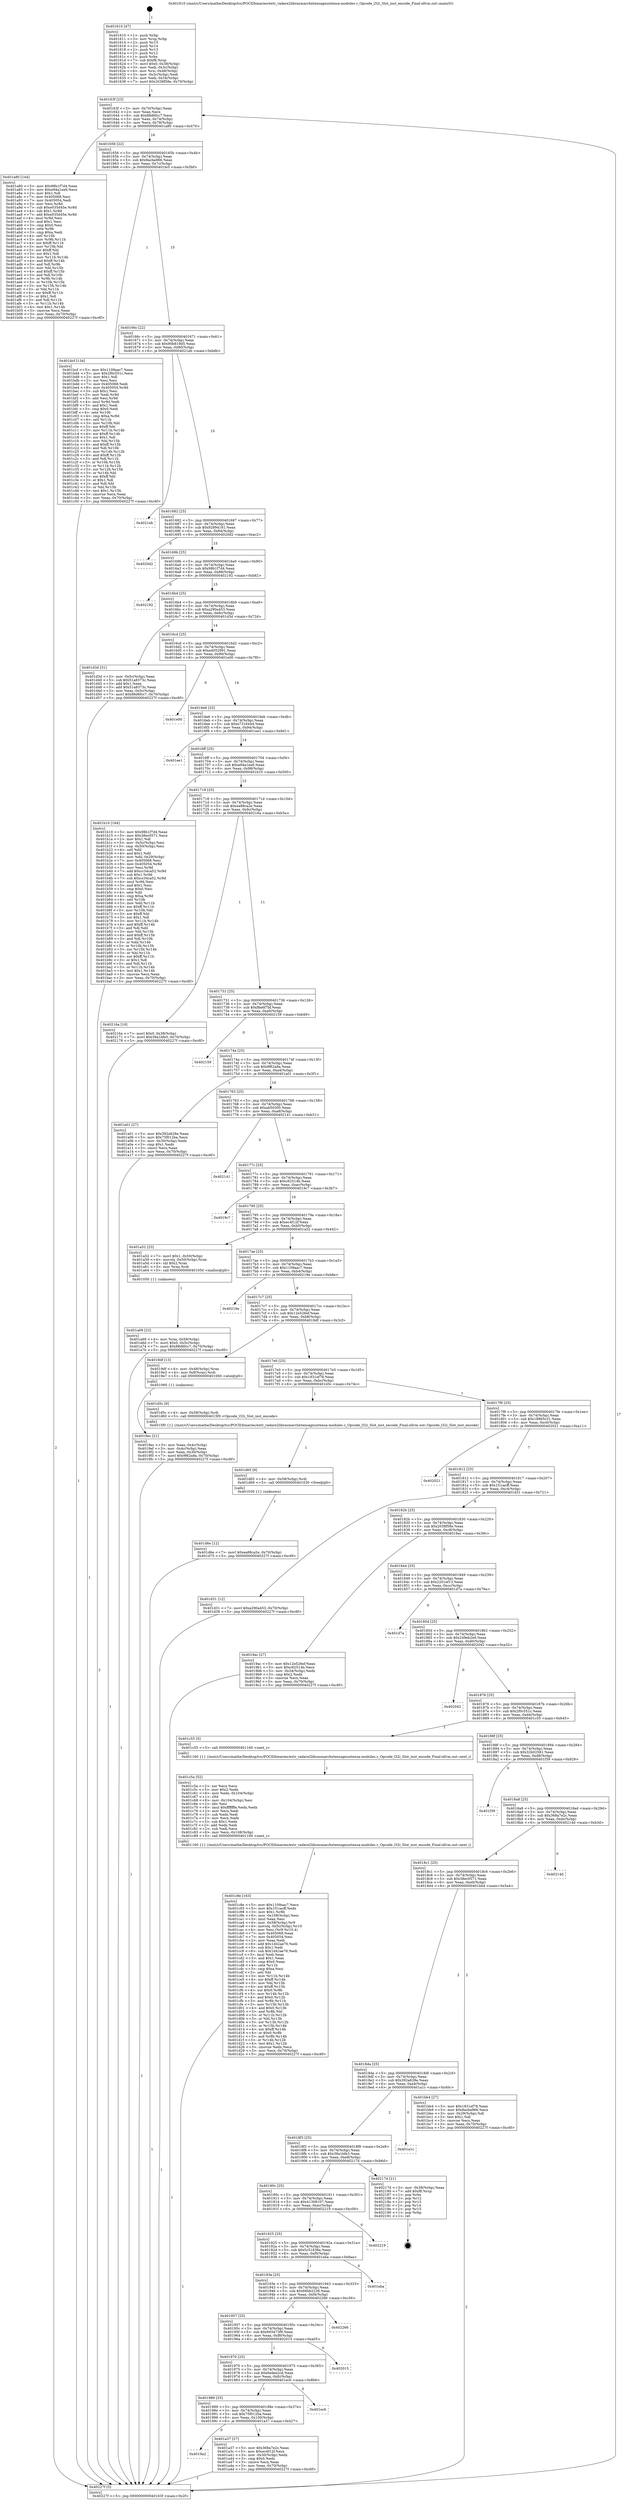 digraph "0x401610" {
  label = "0x401610 (/mnt/c/Users/mathe/Desktop/tcc/POCII/binaries/extr_radare2librasmarchxtensagnuxtensa-modules.c_Opcode_l32i_Slot_inst_encode_Final-ollvm.out::main(0))"
  labelloc = "t"
  node[shape=record]

  Entry [label="",width=0.3,height=0.3,shape=circle,fillcolor=black,style=filled]
  "0x40163f" [label="{
     0x40163f [23]\l
     | [instrs]\l
     &nbsp;&nbsp;0x40163f \<+3\>: mov -0x70(%rbp),%eax\l
     &nbsp;&nbsp;0x401642 \<+2\>: mov %eax,%ecx\l
     &nbsp;&nbsp;0x401644 \<+6\>: sub $0x88d6fcc7,%ecx\l
     &nbsp;&nbsp;0x40164a \<+3\>: mov %eax,-0x74(%rbp)\l
     &nbsp;&nbsp;0x40164d \<+3\>: mov %ecx,-0x78(%rbp)\l
     &nbsp;&nbsp;0x401650 \<+6\>: je 0000000000401a80 \<main+0x470\>\l
  }"]
  "0x401a80" [label="{
     0x401a80 [144]\l
     | [instrs]\l
     &nbsp;&nbsp;0x401a80 \<+5\>: mov $0x98b1f7d4,%eax\l
     &nbsp;&nbsp;0x401a85 \<+5\>: mov $0xe94a1ea9,%ecx\l
     &nbsp;&nbsp;0x401a8a \<+2\>: mov $0x1,%dl\l
     &nbsp;&nbsp;0x401a8c \<+7\>: mov 0x405068,%esi\l
     &nbsp;&nbsp;0x401a93 \<+7\>: mov 0x405054,%edi\l
     &nbsp;&nbsp;0x401a9a \<+3\>: mov %esi,%r8d\l
     &nbsp;&nbsp;0x401a9d \<+7\>: sub $0xe035d45e,%r8d\l
     &nbsp;&nbsp;0x401aa4 \<+4\>: sub $0x1,%r8d\l
     &nbsp;&nbsp;0x401aa8 \<+7\>: add $0xe035d45e,%r8d\l
     &nbsp;&nbsp;0x401aaf \<+4\>: imul %r8d,%esi\l
     &nbsp;&nbsp;0x401ab3 \<+3\>: and $0x1,%esi\l
     &nbsp;&nbsp;0x401ab6 \<+3\>: cmp $0x0,%esi\l
     &nbsp;&nbsp;0x401ab9 \<+4\>: sete %r9b\l
     &nbsp;&nbsp;0x401abd \<+3\>: cmp $0xa,%edi\l
     &nbsp;&nbsp;0x401ac0 \<+4\>: setl %r10b\l
     &nbsp;&nbsp;0x401ac4 \<+3\>: mov %r9b,%r11b\l
     &nbsp;&nbsp;0x401ac7 \<+4\>: xor $0xff,%r11b\l
     &nbsp;&nbsp;0x401acb \<+3\>: mov %r10b,%bl\l
     &nbsp;&nbsp;0x401ace \<+3\>: xor $0xff,%bl\l
     &nbsp;&nbsp;0x401ad1 \<+3\>: xor $0x1,%dl\l
     &nbsp;&nbsp;0x401ad4 \<+3\>: mov %r11b,%r14b\l
     &nbsp;&nbsp;0x401ad7 \<+4\>: and $0xff,%r14b\l
     &nbsp;&nbsp;0x401adb \<+3\>: and %dl,%r9b\l
     &nbsp;&nbsp;0x401ade \<+3\>: mov %bl,%r15b\l
     &nbsp;&nbsp;0x401ae1 \<+4\>: and $0xff,%r15b\l
     &nbsp;&nbsp;0x401ae5 \<+3\>: and %dl,%r10b\l
     &nbsp;&nbsp;0x401ae8 \<+3\>: or %r9b,%r14b\l
     &nbsp;&nbsp;0x401aeb \<+3\>: or %r10b,%r15b\l
     &nbsp;&nbsp;0x401aee \<+3\>: xor %r15b,%r14b\l
     &nbsp;&nbsp;0x401af1 \<+3\>: or %bl,%r11b\l
     &nbsp;&nbsp;0x401af4 \<+4\>: xor $0xff,%r11b\l
     &nbsp;&nbsp;0x401af8 \<+3\>: or $0x1,%dl\l
     &nbsp;&nbsp;0x401afb \<+3\>: and %dl,%r11b\l
     &nbsp;&nbsp;0x401afe \<+3\>: or %r11b,%r14b\l
     &nbsp;&nbsp;0x401b01 \<+4\>: test $0x1,%r14b\l
     &nbsp;&nbsp;0x401b05 \<+3\>: cmovne %ecx,%eax\l
     &nbsp;&nbsp;0x401b08 \<+3\>: mov %eax,-0x70(%rbp)\l
     &nbsp;&nbsp;0x401b0b \<+5\>: jmp 000000000040227f \<main+0xc6f\>\l
  }"]
  "0x401656" [label="{
     0x401656 [22]\l
     | [instrs]\l
     &nbsp;&nbsp;0x401656 \<+5\>: jmp 000000000040165b \<main+0x4b\>\l
     &nbsp;&nbsp;0x40165b \<+3\>: mov -0x74(%rbp),%eax\l
     &nbsp;&nbsp;0x40165e \<+5\>: sub $0x8acba966,%eax\l
     &nbsp;&nbsp;0x401663 \<+3\>: mov %eax,-0x7c(%rbp)\l
     &nbsp;&nbsp;0x401666 \<+6\>: je 0000000000401bcf \<main+0x5bf\>\l
  }"]
  Exit [label="",width=0.3,height=0.3,shape=circle,fillcolor=black,style=filled,peripheries=2]
  "0x401bcf" [label="{
     0x401bcf [134]\l
     | [instrs]\l
     &nbsp;&nbsp;0x401bcf \<+5\>: mov $0x1109aac7,%eax\l
     &nbsp;&nbsp;0x401bd4 \<+5\>: mov $0x2f0c551c,%ecx\l
     &nbsp;&nbsp;0x401bd9 \<+2\>: mov $0x1,%dl\l
     &nbsp;&nbsp;0x401bdb \<+2\>: xor %esi,%esi\l
     &nbsp;&nbsp;0x401bdd \<+7\>: mov 0x405068,%edi\l
     &nbsp;&nbsp;0x401be4 \<+8\>: mov 0x405054,%r8d\l
     &nbsp;&nbsp;0x401bec \<+3\>: sub $0x1,%esi\l
     &nbsp;&nbsp;0x401bef \<+3\>: mov %edi,%r9d\l
     &nbsp;&nbsp;0x401bf2 \<+3\>: add %esi,%r9d\l
     &nbsp;&nbsp;0x401bf5 \<+4\>: imul %r9d,%edi\l
     &nbsp;&nbsp;0x401bf9 \<+3\>: and $0x1,%edi\l
     &nbsp;&nbsp;0x401bfc \<+3\>: cmp $0x0,%edi\l
     &nbsp;&nbsp;0x401bff \<+4\>: sete %r10b\l
     &nbsp;&nbsp;0x401c03 \<+4\>: cmp $0xa,%r8d\l
     &nbsp;&nbsp;0x401c07 \<+4\>: setl %r11b\l
     &nbsp;&nbsp;0x401c0b \<+3\>: mov %r10b,%bl\l
     &nbsp;&nbsp;0x401c0e \<+3\>: xor $0xff,%bl\l
     &nbsp;&nbsp;0x401c11 \<+3\>: mov %r11b,%r14b\l
     &nbsp;&nbsp;0x401c14 \<+4\>: xor $0xff,%r14b\l
     &nbsp;&nbsp;0x401c18 \<+3\>: xor $0x1,%dl\l
     &nbsp;&nbsp;0x401c1b \<+3\>: mov %bl,%r15b\l
     &nbsp;&nbsp;0x401c1e \<+4\>: and $0xff,%r15b\l
     &nbsp;&nbsp;0x401c22 \<+3\>: and %dl,%r10b\l
     &nbsp;&nbsp;0x401c25 \<+3\>: mov %r14b,%r12b\l
     &nbsp;&nbsp;0x401c28 \<+4\>: and $0xff,%r12b\l
     &nbsp;&nbsp;0x401c2c \<+3\>: and %dl,%r11b\l
     &nbsp;&nbsp;0x401c2f \<+3\>: or %r10b,%r15b\l
     &nbsp;&nbsp;0x401c32 \<+3\>: or %r11b,%r12b\l
     &nbsp;&nbsp;0x401c35 \<+3\>: xor %r12b,%r15b\l
     &nbsp;&nbsp;0x401c38 \<+3\>: or %r14b,%bl\l
     &nbsp;&nbsp;0x401c3b \<+3\>: xor $0xff,%bl\l
     &nbsp;&nbsp;0x401c3e \<+3\>: or $0x1,%dl\l
     &nbsp;&nbsp;0x401c41 \<+2\>: and %dl,%bl\l
     &nbsp;&nbsp;0x401c43 \<+3\>: or %bl,%r15b\l
     &nbsp;&nbsp;0x401c46 \<+4\>: test $0x1,%r15b\l
     &nbsp;&nbsp;0x401c4a \<+3\>: cmovne %ecx,%eax\l
     &nbsp;&nbsp;0x401c4d \<+3\>: mov %eax,-0x70(%rbp)\l
     &nbsp;&nbsp;0x401c50 \<+5\>: jmp 000000000040227f \<main+0xc6f\>\l
  }"]
  "0x40166c" [label="{
     0x40166c [22]\l
     | [instrs]\l
     &nbsp;&nbsp;0x40166c \<+5\>: jmp 0000000000401671 \<main+0x61\>\l
     &nbsp;&nbsp;0x401671 \<+3\>: mov -0x74(%rbp),%eax\l
     &nbsp;&nbsp;0x401674 \<+5\>: sub $0x90b819d5,%eax\l
     &nbsp;&nbsp;0x401679 \<+3\>: mov %eax,-0x80(%rbp)\l
     &nbsp;&nbsp;0x40167c \<+6\>: je 00000000004021eb \<main+0xbdb\>\l
  }"]
  "0x401d6e" [label="{
     0x401d6e [12]\l
     | [instrs]\l
     &nbsp;&nbsp;0x401d6e \<+7\>: movl $0xea88ca2e,-0x70(%rbp)\l
     &nbsp;&nbsp;0x401d75 \<+5\>: jmp 000000000040227f \<main+0xc6f\>\l
  }"]
  "0x4021eb" [label="{
     0x4021eb\l
  }", style=dashed]
  "0x401682" [label="{
     0x401682 [25]\l
     | [instrs]\l
     &nbsp;&nbsp;0x401682 \<+5\>: jmp 0000000000401687 \<main+0x77\>\l
     &nbsp;&nbsp;0x401687 \<+3\>: mov -0x74(%rbp),%eax\l
     &nbsp;&nbsp;0x40168a \<+5\>: sub $0x92894181,%eax\l
     &nbsp;&nbsp;0x40168f \<+6\>: mov %eax,-0x84(%rbp)\l
     &nbsp;&nbsp;0x401695 \<+6\>: je 00000000004020d2 \<main+0xac2\>\l
  }"]
  "0x401d65" [label="{
     0x401d65 [9]\l
     | [instrs]\l
     &nbsp;&nbsp;0x401d65 \<+4\>: mov -0x58(%rbp),%rdi\l
     &nbsp;&nbsp;0x401d69 \<+5\>: call 0000000000401030 \<free@plt\>\l
     | [calls]\l
     &nbsp;&nbsp;0x401030 \{1\} (unknown)\l
  }"]
  "0x4020d2" [label="{
     0x4020d2\l
  }", style=dashed]
  "0x40169b" [label="{
     0x40169b [25]\l
     | [instrs]\l
     &nbsp;&nbsp;0x40169b \<+5\>: jmp 00000000004016a0 \<main+0x90\>\l
     &nbsp;&nbsp;0x4016a0 \<+3\>: mov -0x74(%rbp),%eax\l
     &nbsp;&nbsp;0x4016a3 \<+5\>: sub $0x98b1f7d4,%eax\l
     &nbsp;&nbsp;0x4016a8 \<+6\>: mov %eax,-0x88(%rbp)\l
     &nbsp;&nbsp;0x4016ae \<+6\>: je 0000000000402192 \<main+0xb82\>\l
  }"]
  "0x401c8e" [label="{
     0x401c8e [163]\l
     | [instrs]\l
     &nbsp;&nbsp;0x401c8e \<+5\>: mov $0x1109aac7,%ecx\l
     &nbsp;&nbsp;0x401c93 \<+5\>: mov $0x1f1cacff,%edx\l
     &nbsp;&nbsp;0x401c98 \<+3\>: mov $0x1,%r8b\l
     &nbsp;&nbsp;0x401c9b \<+6\>: mov -0x108(%rbp),%esi\l
     &nbsp;&nbsp;0x401ca1 \<+3\>: imul %eax,%esi\l
     &nbsp;&nbsp;0x401ca4 \<+4\>: mov -0x58(%rbp),%r9\l
     &nbsp;&nbsp;0x401ca8 \<+4\>: movslq -0x5c(%rbp),%r10\l
     &nbsp;&nbsp;0x401cac \<+4\>: mov %esi,(%r9,%r10,4)\l
     &nbsp;&nbsp;0x401cb0 \<+7\>: mov 0x405068,%eax\l
     &nbsp;&nbsp;0x401cb7 \<+7\>: mov 0x405054,%esi\l
     &nbsp;&nbsp;0x401cbe \<+2\>: mov %eax,%edi\l
     &nbsp;&nbsp;0x401cc0 \<+6\>: add $0x1d42ae76,%edi\l
     &nbsp;&nbsp;0x401cc6 \<+3\>: sub $0x1,%edi\l
     &nbsp;&nbsp;0x401cc9 \<+6\>: sub $0x1d42ae76,%edi\l
     &nbsp;&nbsp;0x401ccf \<+3\>: imul %edi,%eax\l
     &nbsp;&nbsp;0x401cd2 \<+3\>: and $0x1,%eax\l
     &nbsp;&nbsp;0x401cd5 \<+3\>: cmp $0x0,%eax\l
     &nbsp;&nbsp;0x401cd8 \<+4\>: sete %r11b\l
     &nbsp;&nbsp;0x401cdc \<+3\>: cmp $0xa,%esi\l
     &nbsp;&nbsp;0x401cdf \<+3\>: setl %bl\l
     &nbsp;&nbsp;0x401ce2 \<+3\>: mov %r11b,%r14b\l
     &nbsp;&nbsp;0x401ce5 \<+4\>: xor $0xff,%r14b\l
     &nbsp;&nbsp;0x401ce9 \<+3\>: mov %bl,%r15b\l
     &nbsp;&nbsp;0x401cec \<+4\>: xor $0xff,%r15b\l
     &nbsp;&nbsp;0x401cf0 \<+4\>: xor $0x0,%r8b\l
     &nbsp;&nbsp;0x401cf4 \<+3\>: mov %r14b,%r12b\l
     &nbsp;&nbsp;0x401cf7 \<+4\>: and $0x0,%r12b\l
     &nbsp;&nbsp;0x401cfb \<+3\>: and %r8b,%r11b\l
     &nbsp;&nbsp;0x401cfe \<+3\>: mov %r15b,%r13b\l
     &nbsp;&nbsp;0x401d01 \<+4\>: and $0x0,%r13b\l
     &nbsp;&nbsp;0x401d05 \<+3\>: and %r8b,%bl\l
     &nbsp;&nbsp;0x401d08 \<+3\>: or %r11b,%r12b\l
     &nbsp;&nbsp;0x401d0b \<+3\>: or %bl,%r13b\l
     &nbsp;&nbsp;0x401d0e \<+3\>: xor %r13b,%r12b\l
     &nbsp;&nbsp;0x401d11 \<+3\>: or %r15b,%r14b\l
     &nbsp;&nbsp;0x401d14 \<+4\>: xor $0xff,%r14b\l
     &nbsp;&nbsp;0x401d18 \<+4\>: or $0x0,%r8b\l
     &nbsp;&nbsp;0x401d1c \<+3\>: and %r8b,%r14b\l
     &nbsp;&nbsp;0x401d1f \<+3\>: or %r14b,%r12b\l
     &nbsp;&nbsp;0x401d22 \<+4\>: test $0x1,%r12b\l
     &nbsp;&nbsp;0x401d26 \<+3\>: cmovne %edx,%ecx\l
     &nbsp;&nbsp;0x401d29 \<+3\>: mov %ecx,-0x70(%rbp)\l
     &nbsp;&nbsp;0x401d2c \<+5\>: jmp 000000000040227f \<main+0xc6f\>\l
  }"]
  "0x402192" [label="{
     0x402192\l
  }", style=dashed]
  "0x4016b4" [label="{
     0x4016b4 [25]\l
     | [instrs]\l
     &nbsp;&nbsp;0x4016b4 \<+5\>: jmp 00000000004016b9 \<main+0xa9\>\l
     &nbsp;&nbsp;0x4016b9 \<+3\>: mov -0x74(%rbp),%eax\l
     &nbsp;&nbsp;0x4016bc \<+5\>: sub $0xa290a453,%eax\l
     &nbsp;&nbsp;0x4016c1 \<+6\>: mov %eax,-0x8c(%rbp)\l
     &nbsp;&nbsp;0x4016c7 \<+6\>: je 0000000000401d3d \<main+0x72d\>\l
  }"]
  "0x401c5a" [label="{
     0x401c5a [52]\l
     | [instrs]\l
     &nbsp;&nbsp;0x401c5a \<+2\>: xor %ecx,%ecx\l
     &nbsp;&nbsp;0x401c5c \<+5\>: mov $0x2,%edx\l
     &nbsp;&nbsp;0x401c61 \<+6\>: mov %edx,-0x104(%rbp)\l
     &nbsp;&nbsp;0x401c67 \<+1\>: cltd\l
     &nbsp;&nbsp;0x401c68 \<+6\>: mov -0x104(%rbp),%esi\l
     &nbsp;&nbsp;0x401c6e \<+2\>: idiv %esi\l
     &nbsp;&nbsp;0x401c70 \<+6\>: imul $0xfffffffe,%edx,%edx\l
     &nbsp;&nbsp;0x401c76 \<+2\>: mov %ecx,%edi\l
     &nbsp;&nbsp;0x401c78 \<+2\>: sub %edx,%edi\l
     &nbsp;&nbsp;0x401c7a \<+2\>: mov %ecx,%edx\l
     &nbsp;&nbsp;0x401c7c \<+3\>: sub $0x1,%edx\l
     &nbsp;&nbsp;0x401c7f \<+2\>: add %edx,%edi\l
     &nbsp;&nbsp;0x401c81 \<+2\>: sub %edi,%ecx\l
     &nbsp;&nbsp;0x401c83 \<+6\>: mov %ecx,-0x108(%rbp)\l
     &nbsp;&nbsp;0x401c89 \<+5\>: call 0000000000401160 \<next_i\>\l
     | [calls]\l
     &nbsp;&nbsp;0x401160 \{1\} (/mnt/c/Users/mathe/Desktop/tcc/POCII/binaries/extr_radare2librasmarchxtensagnuxtensa-modules.c_Opcode_l32i_Slot_inst_encode_Final-ollvm.out::next_i)\l
  }"]
  "0x401d3d" [label="{
     0x401d3d [31]\l
     | [instrs]\l
     &nbsp;&nbsp;0x401d3d \<+3\>: mov -0x5c(%rbp),%eax\l
     &nbsp;&nbsp;0x401d40 \<+5\>: sub $0x51a8373c,%eax\l
     &nbsp;&nbsp;0x401d45 \<+3\>: add $0x1,%eax\l
     &nbsp;&nbsp;0x401d48 \<+5\>: add $0x51a8373c,%eax\l
     &nbsp;&nbsp;0x401d4d \<+3\>: mov %eax,-0x5c(%rbp)\l
     &nbsp;&nbsp;0x401d50 \<+7\>: movl $0x88d6fcc7,-0x70(%rbp)\l
     &nbsp;&nbsp;0x401d57 \<+5\>: jmp 000000000040227f \<main+0xc6f\>\l
  }"]
  "0x4016cd" [label="{
     0x4016cd [25]\l
     | [instrs]\l
     &nbsp;&nbsp;0x4016cd \<+5\>: jmp 00000000004016d2 \<main+0xc2\>\l
     &nbsp;&nbsp;0x4016d2 \<+3\>: mov -0x74(%rbp),%eax\l
     &nbsp;&nbsp;0x4016d5 \<+5\>: sub $0xe4052991,%eax\l
     &nbsp;&nbsp;0x4016da \<+6\>: mov %eax,-0x90(%rbp)\l
     &nbsp;&nbsp;0x4016e0 \<+6\>: je 0000000000401e00 \<main+0x7f0\>\l
  }"]
  "0x401a69" [label="{
     0x401a69 [23]\l
     | [instrs]\l
     &nbsp;&nbsp;0x401a69 \<+4\>: mov %rax,-0x58(%rbp)\l
     &nbsp;&nbsp;0x401a6d \<+7\>: movl $0x0,-0x5c(%rbp)\l
     &nbsp;&nbsp;0x401a74 \<+7\>: movl $0x88d6fcc7,-0x70(%rbp)\l
     &nbsp;&nbsp;0x401a7b \<+5\>: jmp 000000000040227f \<main+0xc6f\>\l
  }"]
  "0x401e00" [label="{
     0x401e00\l
  }", style=dashed]
  "0x4016e6" [label="{
     0x4016e6 [25]\l
     | [instrs]\l
     &nbsp;&nbsp;0x4016e6 \<+5\>: jmp 00000000004016eb \<main+0xdb\>\l
     &nbsp;&nbsp;0x4016eb \<+3\>: mov -0x74(%rbp),%eax\l
     &nbsp;&nbsp;0x4016ee \<+5\>: sub $0xe7316444,%eax\l
     &nbsp;&nbsp;0x4016f3 \<+6\>: mov %eax,-0x94(%rbp)\l
     &nbsp;&nbsp;0x4016f9 \<+6\>: je 0000000000401ee1 \<main+0x8d1\>\l
  }"]
  "0x4019a2" [label="{
     0x4019a2\l
  }", style=dashed]
  "0x401ee1" [label="{
     0x401ee1\l
  }", style=dashed]
  "0x4016ff" [label="{
     0x4016ff [25]\l
     | [instrs]\l
     &nbsp;&nbsp;0x4016ff \<+5\>: jmp 0000000000401704 \<main+0xf4\>\l
     &nbsp;&nbsp;0x401704 \<+3\>: mov -0x74(%rbp),%eax\l
     &nbsp;&nbsp;0x401707 \<+5\>: sub $0xe94a1ea9,%eax\l
     &nbsp;&nbsp;0x40170c \<+6\>: mov %eax,-0x98(%rbp)\l
     &nbsp;&nbsp;0x401712 \<+6\>: je 0000000000401b10 \<main+0x500\>\l
  }"]
  "0x401a37" [label="{
     0x401a37 [27]\l
     | [instrs]\l
     &nbsp;&nbsp;0x401a37 \<+5\>: mov $0x368a7e2c,%eax\l
     &nbsp;&nbsp;0x401a3c \<+5\>: mov $0xec4f12f,%ecx\l
     &nbsp;&nbsp;0x401a41 \<+3\>: mov -0x30(%rbp),%edx\l
     &nbsp;&nbsp;0x401a44 \<+3\>: cmp $0x0,%edx\l
     &nbsp;&nbsp;0x401a47 \<+3\>: cmove %ecx,%eax\l
     &nbsp;&nbsp;0x401a4a \<+3\>: mov %eax,-0x70(%rbp)\l
     &nbsp;&nbsp;0x401a4d \<+5\>: jmp 000000000040227f \<main+0xc6f\>\l
  }"]
  "0x401b10" [label="{
     0x401b10 [164]\l
     | [instrs]\l
     &nbsp;&nbsp;0x401b10 \<+5\>: mov $0x98b1f7d4,%eax\l
     &nbsp;&nbsp;0x401b15 \<+5\>: mov $0x38ec0571,%ecx\l
     &nbsp;&nbsp;0x401b1a \<+2\>: mov $0x1,%dl\l
     &nbsp;&nbsp;0x401b1c \<+3\>: mov -0x5c(%rbp),%esi\l
     &nbsp;&nbsp;0x401b1f \<+3\>: cmp -0x50(%rbp),%esi\l
     &nbsp;&nbsp;0x401b22 \<+4\>: setl %dil\l
     &nbsp;&nbsp;0x401b26 \<+4\>: and $0x1,%dil\l
     &nbsp;&nbsp;0x401b2a \<+4\>: mov %dil,-0x29(%rbp)\l
     &nbsp;&nbsp;0x401b2e \<+7\>: mov 0x405068,%esi\l
     &nbsp;&nbsp;0x401b35 \<+8\>: mov 0x405054,%r8d\l
     &nbsp;&nbsp;0x401b3d \<+3\>: mov %esi,%r9d\l
     &nbsp;&nbsp;0x401b40 \<+7\>: add $0xcc34ca52,%r9d\l
     &nbsp;&nbsp;0x401b47 \<+4\>: sub $0x1,%r9d\l
     &nbsp;&nbsp;0x401b4b \<+7\>: sub $0xcc34ca52,%r9d\l
     &nbsp;&nbsp;0x401b52 \<+4\>: imul %r9d,%esi\l
     &nbsp;&nbsp;0x401b56 \<+3\>: and $0x1,%esi\l
     &nbsp;&nbsp;0x401b59 \<+3\>: cmp $0x0,%esi\l
     &nbsp;&nbsp;0x401b5c \<+4\>: sete %dil\l
     &nbsp;&nbsp;0x401b60 \<+4\>: cmp $0xa,%r8d\l
     &nbsp;&nbsp;0x401b64 \<+4\>: setl %r10b\l
     &nbsp;&nbsp;0x401b68 \<+3\>: mov %dil,%r11b\l
     &nbsp;&nbsp;0x401b6b \<+4\>: xor $0xff,%r11b\l
     &nbsp;&nbsp;0x401b6f \<+3\>: mov %r10b,%bl\l
     &nbsp;&nbsp;0x401b72 \<+3\>: xor $0xff,%bl\l
     &nbsp;&nbsp;0x401b75 \<+3\>: xor $0x1,%dl\l
     &nbsp;&nbsp;0x401b78 \<+3\>: mov %r11b,%r14b\l
     &nbsp;&nbsp;0x401b7b \<+4\>: and $0xff,%r14b\l
     &nbsp;&nbsp;0x401b7f \<+3\>: and %dl,%dil\l
     &nbsp;&nbsp;0x401b82 \<+3\>: mov %bl,%r15b\l
     &nbsp;&nbsp;0x401b85 \<+4\>: and $0xff,%r15b\l
     &nbsp;&nbsp;0x401b89 \<+3\>: and %dl,%r10b\l
     &nbsp;&nbsp;0x401b8c \<+3\>: or %dil,%r14b\l
     &nbsp;&nbsp;0x401b8f \<+3\>: or %r10b,%r15b\l
     &nbsp;&nbsp;0x401b92 \<+3\>: xor %r15b,%r14b\l
     &nbsp;&nbsp;0x401b95 \<+3\>: or %bl,%r11b\l
     &nbsp;&nbsp;0x401b98 \<+4\>: xor $0xff,%r11b\l
     &nbsp;&nbsp;0x401b9c \<+3\>: or $0x1,%dl\l
     &nbsp;&nbsp;0x401b9f \<+3\>: and %dl,%r11b\l
     &nbsp;&nbsp;0x401ba2 \<+3\>: or %r11b,%r14b\l
     &nbsp;&nbsp;0x401ba5 \<+4\>: test $0x1,%r14b\l
     &nbsp;&nbsp;0x401ba9 \<+3\>: cmovne %ecx,%eax\l
     &nbsp;&nbsp;0x401bac \<+3\>: mov %eax,-0x70(%rbp)\l
     &nbsp;&nbsp;0x401baf \<+5\>: jmp 000000000040227f \<main+0xc6f\>\l
  }"]
  "0x401718" [label="{
     0x401718 [25]\l
     | [instrs]\l
     &nbsp;&nbsp;0x401718 \<+5\>: jmp 000000000040171d \<main+0x10d\>\l
     &nbsp;&nbsp;0x40171d \<+3\>: mov -0x74(%rbp),%eax\l
     &nbsp;&nbsp;0x401720 \<+5\>: sub $0xea88ca2e,%eax\l
     &nbsp;&nbsp;0x401725 \<+6\>: mov %eax,-0x9c(%rbp)\l
     &nbsp;&nbsp;0x40172b \<+6\>: je 000000000040216a \<main+0xb5a\>\l
  }"]
  "0x401989" [label="{
     0x401989 [25]\l
     | [instrs]\l
     &nbsp;&nbsp;0x401989 \<+5\>: jmp 000000000040198e \<main+0x37e\>\l
     &nbsp;&nbsp;0x40198e \<+3\>: mov -0x74(%rbp),%eax\l
     &nbsp;&nbsp;0x401991 \<+5\>: sub $0x75f012ba,%eax\l
     &nbsp;&nbsp;0x401996 \<+6\>: mov %eax,-0x100(%rbp)\l
     &nbsp;&nbsp;0x40199c \<+6\>: je 0000000000401a37 \<main+0x427\>\l
  }"]
  "0x40216a" [label="{
     0x40216a [19]\l
     | [instrs]\l
     &nbsp;&nbsp;0x40216a \<+7\>: movl $0x0,-0x38(%rbp)\l
     &nbsp;&nbsp;0x402171 \<+7\>: movl $0x39a1bfe3,-0x70(%rbp)\l
     &nbsp;&nbsp;0x402178 \<+5\>: jmp 000000000040227f \<main+0xc6f\>\l
  }"]
  "0x401731" [label="{
     0x401731 [25]\l
     | [instrs]\l
     &nbsp;&nbsp;0x401731 \<+5\>: jmp 0000000000401736 \<main+0x126\>\l
     &nbsp;&nbsp;0x401736 \<+3\>: mov -0x74(%rbp),%eax\l
     &nbsp;&nbsp;0x401739 \<+5\>: sub $0xf8a6f7bf,%eax\l
     &nbsp;&nbsp;0x40173e \<+6\>: mov %eax,-0xa0(%rbp)\l
     &nbsp;&nbsp;0x401744 \<+6\>: je 0000000000402159 \<main+0xb49\>\l
  }"]
  "0x401ec6" [label="{
     0x401ec6\l
  }", style=dashed]
  "0x402159" [label="{
     0x402159\l
  }", style=dashed]
  "0x40174a" [label="{
     0x40174a [25]\l
     | [instrs]\l
     &nbsp;&nbsp;0x40174a \<+5\>: jmp 000000000040174f \<main+0x13f\>\l
     &nbsp;&nbsp;0x40174f \<+3\>: mov -0x74(%rbp),%eax\l
     &nbsp;&nbsp;0x401752 \<+5\>: sub $0x9f62a8a,%eax\l
     &nbsp;&nbsp;0x401757 \<+6\>: mov %eax,-0xa4(%rbp)\l
     &nbsp;&nbsp;0x40175d \<+6\>: je 0000000000401a01 \<main+0x3f1\>\l
  }"]
  "0x401970" [label="{
     0x401970 [25]\l
     | [instrs]\l
     &nbsp;&nbsp;0x401970 \<+5\>: jmp 0000000000401975 \<main+0x365\>\l
     &nbsp;&nbsp;0x401975 \<+3\>: mov -0x74(%rbp),%eax\l
     &nbsp;&nbsp;0x401978 \<+5\>: sub $0x6edee2cd,%eax\l
     &nbsp;&nbsp;0x40197d \<+6\>: mov %eax,-0xfc(%rbp)\l
     &nbsp;&nbsp;0x401983 \<+6\>: je 0000000000401ec6 \<main+0x8b6\>\l
  }"]
  "0x401a01" [label="{
     0x401a01 [27]\l
     | [instrs]\l
     &nbsp;&nbsp;0x401a01 \<+5\>: mov $0x392a628e,%eax\l
     &nbsp;&nbsp;0x401a06 \<+5\>: mov $0x75f012ba,%ecx\l
     &nbsp;&nbsp;0x401a0b \<+3\>: mov -0x30(%rbp),%edx\l
     &nbsp;&nbsp;0x401a0e \<+3\>: cmp $0x1,%edx\l
     &nbsp;&nbsp;0x401a11 \<+3\>: cmovl %ecx,%eax\l
     &nbsp;&nbsp;0x401a14 \<+3\>: mov %eax,-0x70(%rbp)\l
     &nbsp;&nbsp;0x401a17 \<+5\>: jmp 000000000040227f \<main+0xc6f\>\l
  }"]
  "0x401763" [label="{
     0x401763 [25]\l
     | [instrs]\l
     &nbsp;&nbsp;0x401763 \<+5\>: jmp 0000000000401768 \<main+0x158\>\l
     &nbsp;&nbsp;0x401768 \<+3\>: mov -0x74(%rbp),%eax\l
     &nbsp;&nbsp;0x40176b \<+5\>: sub $0xab50300,%eax\l
     &nbsp;&nbsp;0x401770 \<+6\>: mov %eax,-0xa8(%rbp)\l
     &nbsp;&nbsp;0x401776 \<+6\>: je 0000000000402141 \<main+0xb31\>\l
  }"]
  "0x402015" [label="{
     0x402015\l
  }", style=dashed]
  "0x402141" [label="{
     0x402141\l
  }", style=dashed]
  "0x40177c" [label="{
     0x40177c [25]\l
     | [instrs]\l
     &nbsp;&nbsp;0x40177c \<+5\>: jmp 0000000000401781 \<main+0x171\>\l
     &nbsp;&nbsp;0x401781 \<+3\>: mov -0x74(%rbp),%eax\l
     &nbsp;&nbsp;0x401784 \<+5\>: sub $0xc62514b,%eax\l
     &nbsp;&nbsp;0x401789 \<+6\>: mov %eax,-0xac(%rbp)\l
     &nbsp;&nbsp;0x40178f \<+6\>: je 00000000004019c7 \<main+0x3b7\>\l
  }"]
  "0x401957" [label="{
     0x401957 [25]\l
     | [instrs]\l
     &nbsp;&nbsp;0x401957 \<+5\>: jmp 000000000040195c \<main+0x34c\>\l
     &nbsp;&nbsp;0x40195c \<+3\>: mov -0x74(%rbp),%eax\l
     &nbsp;&nbsp;0x40195f \<+5\>: sub $0x693473f9,%eax\l
     &nbsp;&nbsp;0x401964 \<+6\>: mov %eax,-0xf8(%rbp)\l
     &nbsp;&nbsp;0x40196a \<+6\>: je 0000000000402015 \<main+0xa05\>\l
  }"]
  "0x4019c7" [label="{
     0x4019c7\l
  }", style=dashed]
  "0x401795" [label="{
     0x401795 [25]\l
     | [instrs]\l
     &nbsp;&nbsp;0x401795 \<+5\>: jmp 000000000040179a \<main+0x18a\>\l
     &nbsp;&nbsp;0x40179a \<+3\>: mov -0x74(%rbp),%eax\l
     &nbsp;&nbsp;0x40179d \<+5\>: sub $0xec4f12f,%eax\l
     &nbsp;&nbsp;0x4017a2 \<+6\>: mov %eax,-0xb0(%rbp)\l
     &nbsp;&nbsp;0x4017a8 \<+6\>: je 0000000000401a52 \<main+0x442\>\l
  }"]
  "0x402266" [label="{
     0x402266\l
  }", style=dashed]
  "0x401a52" [label="{
     0x401a52 [23]\l
     | [instrs]\l
     &nbsp;&nbsp;0x401a52 \<+7\>: movl $0x1,-0x50(%rbp)\l
     &nbsp;&nbsp;0x401a59 \<+4\>: movslq -0x50(%rbp),%rax\l
     &nbsp;&nbsp;0x401a5d \<+4\>: shl $0x2,%rax\l
     &nbsp;&nbsp;0x401a61 \<+3\>: mov %rax,%rdi\l
     &nbsp;&nbsp;0x401a64 \<+5\>: call 0000000000401050 \<malloc@plt\>\l
     | [calls]\l
     &nbsp;&nbsp;0x401050 \{1\} (unknown)\l
  }"]
  "0x4017ae" [label="{
     0x4017ae [25]\l
     | [instrs]\l
     &nbsp;&nbsp;0x4017ae \<+5\>: jmp 00000000004017b3 \<main+0x1a3\>\l
     &nbsp;&nbsp;0x4017b3 \<+3\>: mov -0x74(%rbp),%eax\l
     &nbsp;&nbsp;0x4017b6 \<+5\>: sub $0x1109aac7,%eax\l
     &nbsp;&nbsp;0x4017bb \<+6\>: mov %eax,-0xb4(%rbp)\l
     &nbsp;&nbsp;0x4017c1 \<+6\>: je 000000000040219e \<main+0xb8e\>\l
  }"]
  "0x40193e" [label="{
     0x40193e [25]\l
     | [instrs]\l
     &nbsp;&nbsp;0x40193e \<+5\>: jmp 0000000000401943 \<main+0x333\>\l
     &nbsp;&nbsp;0x401943 \<+3\>: mov -0x74(%rbp),%eax\l
     &nbsp;&nbsp;0x401946 \<+5\>: sub $0x66bb2238,%eax\l
     &nbsp;&nbsp;0x40194b \<+6\>: mov %eax,-0xf4(%rbp)\l
     &nbsp;&nbsp;0x401951 \<+6\>: je 0000000000402266 \<main+0xc56\>\l
  }"]
  "0x40219e" [label="{
     0x40219e\l
  }", style=dashed]
  "0x4017c7" [label="{
     0x4017c7 [25]\l
     | [instrs]\l
     &nbsp;&nbsp;0x4017c7 \<+5\>: jmp 00000000004017cc \<main+0x1bc\>\l
     &nbsp;&nbsp;0x4017cc \<+3\>: mov -0x74(%rbp),%eax\l
     &nbsp;&nbsp;0x4017cf \<+5\>: sub $0x12e526ef,%eax\l
     &nbsp;&nbsp;0x4017d4 \<+6\>: mov %eax,-0xb8(%rbp)\l
     &nbsp;&nbsp;0x4017da \<+6\>: je 00000000004019df \<main+0x3cf\>\l
  }"]
  "0x401eba" [label="{
     0x401eba\l
  }", style=dashed]
  "0x4019df" [label="{
     0x4019df [13]\l
     | [instrs]\l
     &nbsp;&nbsp;0x4019df \<+4\>: mov -0x48(%rbp),%rax\l
     &nbsp;&nbsp;0x4019e3 \<+4\>: mov 0x8(%rax),%rdi\l
     &nbsp;&nbsp;0x4019e7 \<+5\>: call 0000000000401060 \<atoi@plt\>\l
     | [calls]\l
     &nbsp;&nbsp;0x401060 \{1\} (unknown)\l
  }"]
  "0x4017e0" [label="{
     0x4017e0 [25]\l
     | [instrs]\l
     &nbsp;&nbsp;0x4017e0 \<+5\>: jmp 00000000004017e5 \<main+0x1d5\>\l
     &nbsp;&nbsp;0x4017e5 \<+3\>: mov -0x74(%rbp),%eax\l
     &nbsp;&nbsp;0x4017e8 \<+5\>: sub $0x1831ef78,%eax\l
     &nbsp;&nbsp;0x4017ed \<+6\>: mov %eax,-0xbc(%rbp)\l
     &nbsp;&nbsp;0x4017f3 \<+6\>: je 0000000000401d5c \<main+0x74c\>\l
  }"]
  "0x401925" [label="{
     0x401925 [25]\l
     | [instrs]\l
     &nbsp;&nbsp;0x401925 \<+5\>: jmp 000000000040192a \<main+0x31a\>\l
     &nbsp;&nbsp;0x40192a \<+3\>: mov -0x74(%rbp),%eax\l
     &nbsp;&nbsp;0x40192d \<+5\>: sub $0x5c51836e,%eax\l
     &nbsp;&nbsp;0x401932 \<+6\>: mov %eax,-0xf0(%rbp)\l
     &nbsp;&nbsp;0x401938 \<+6\>: je 0000000000401eba \<main+0x8aa\>\l
  }"]
  "0x401d5c" [label="{
     0x401d5c [9]\l
     | [instrs]\l
     &nbsp;&nbsp;0x401d5c \<+4\>: mov -0x58(%rbp),%rdi\l
     &nbsp;&nbsp;0x401d60 \<+5\>: call 00000000004015f0 \<Opcode_l32i_Slot_inst_encode\>\l
     | [calls]\l
     &nbsp;&nbsp;0x4015f0 \{1\} (/mnt/c/Users/mathe/Desktop/tcc/POCII/binaries/extr_radare2librasmarchxtensagnuxtensa-modules.c_Opcode_l32i_Slot_inst_encode_Final-ollvm.out::Opcode_l32i_Slot_inst_encode)\l
  }"]
  "0x4017f9" [label="{
     0x4017f9 [25]\l
     | [instrs]\l
     &nbsp;&nbsp;0x4017f9 \<+5\>: jmp 00000000004017fe \<main+0x1ee\>\l
     &nbsp;&nbsp;0x4017fe \<+3\>: mov -0x74(%rbp),%eax\l
     &nbsp;&nbsp;0x401801 \<+5\>: sub $0x18865c31,%eax\l
     &nbsp;&nbsp;0x401806 \<+6\>: mov %eax,-0xc0(%rbp)\l
     &nbsp;&nbsp;0x40180c \<+6\>: je 0000000000402021 \<main+0xa11\>\l
  }"]
  "0x402219" [label="{
     0x402219\l
  }", style=dashed]
  "0x402021" [label="{
     0x402021\l
  }", style=dashed]
  "0x401812" [label="{
     0x401812 [25]\l
     | [instrs]\l
     &nbsp;&nbsp;0x401812 \<+5\>: jmp 0000000000401817 \<main+0x207\>\l
     &nbsp;&nbsp;0x401817 \<+3\>: mov -0x74(%rbp),%eax\l
     &nbsp;&nbsp;0x40181a \<+5\>: sub $0x1f1cacff,%eax\l
     &nbsp;&nbsp;0x40181f \<+6\>: mov %eax,-0xc4(%rbp)\l
     &nbsp;&nbsp;0x401825 \<+6\>: je 0000000000401d31 \<main+0x721\>\l
  }"]
  "0x40190c" [label="{
     0x40190c [25]\l
     | [instrs]\l
     &nbsp;&nbsp;0x40190c \<+5\>: jmp 0000000000401911 \<main+0x301\>\l
     &nbsp;&nbsp;0x401911 \<+3\>: mov -0x74(%rbp),%eax\l
     &nbsp;&nbsp;0x401914 \<+5\>: sub $0x41308107,%eax\l
     &nbsp;&nbsp;0x401919 \<+6\>: mov %eax,-0xec(%rbp)\l
     &nbsp;&nbsp;0x40191f \<+6\>: je 0000000000402219 \<main+0xc09\>\l
  }"]
  "0x401d31" [label="{
     0x401d31 [12]\l
     | [instrs]\l
     &nbsp;&nbsp;0x401d31 \<+7\>: movl $0xa290a453,-0x70(%rbp)\l
     &nbsp;&nbsp;0x401d38 \<+5\>: jmp 000000000040227f \<main+0xc6f\>\l
  }"]
  "0x40182b" [label="{
     0x40182b [25]\l
     | [instrs]\l
     &nbsp;&nbsp;0x40182b \<+5\>: jmp 0000000000401830 \<main+0x220\>\l
     &nbsp;&nbsp;0x401830 \<+3\>: mov -0x74(%rbp),%eax\l
     &nbsp;&nbsp;0x401833 \<+5\>: sub $0x2038f58e,%eax\l
     &nbsp;&nbsp;0x401838 \<+6\>: mov %eax,-0xc8(%rbp)\l
     &nbsp;&nbsp;0x40183e \<+6\>: je 00000000004019ac \<main+0x39c\>\l
  }"]
  "0x40217d" [label="{
     0x40217d [21]\l
     | [instrs]\l
     &nbsp;&nbsp;0x40217d \<+3\>: mov -0x38(%rbp),%eax\l
     &nbsp;&nbsp;0x402180 \<+7\>: add $0xf8,%rsp\l
     &nbsp;&nbsp;0x402187 \<+1\>: pop %rbx\l
     &nbsp;&nbsp;0x402188 \<+2\>: pop %r12\l
     &nbsp;&nbsp;0x40218a \<+2\>: pop %r13\l
     &nbsp;&nbsp;0x40218c \<+2\>: pop %r14\l
     &nbsp;&nbsp;0x40218e \<+2\>: pop %r15\l
     &nbsp;&nbsp;0x402190 \<+1\>: pop %rbp\l
     &nbsp;&nbsp;0x402191 \<+1\>: ret\l
  }"]
  "0x4019ac" [label="{
     0x4019ac [27]\l
     | [instrs]\l
     &nbsp;&nbsp;0x4019ac \<+5\>: mov $0x12e526ef,%eax\l
     &nbsp;&nbsp;0x4019b1 \<+5\>: mov $0xc62514b,%ecx\l
     &nbsp;&nbsp;0x4019b6 \<+3\>: mov -0x34(%rbp),%edx\l
     &nbsp;&nbsp;0x4019b9 \<+3\>: cmp $0x2,%edx\l
     &nbsp;&nbsp;0x4019bc \<+3\>: cmovne %ecx,%eax\l
     &nbsp;&nbsp;0x4019bf \<+3\>: mov %eax,-0x70(%rbp)\l
     &nbsp;&nbsp;0x4019c2 \<+5\>: jmp 000000000040227f \<main+0xc6f\>\l
  }"]
  "0x401844" [label="{
     0x401844 [25]\l
     | [instrs]\l
     &nbsp;&nbsp;0x401844 \<+5\>: jmp 0000000000401849 \<main+0x239\>\l
     &nbsp;&nbsp;0x401849 \<+3\>: mov -0x74(%rbp),%eax\l
     &nbsp;&nbsp;0x40184c \<+5\>: sub $0x2201ef13,%eax\l
     &nbsp;&nbsp;0x401851 \<+6\>: mov %eax,-0xcc(%rbp)\l
     &nbsp;&nbsp;0x401857 \<+6\>: je 0000000000401d7a \<main+0x76a\>\l
  }"]
  "0x40227f" [label="{
     0x40227f [5]\l
     | [instrs]\l
     &nbsp;&nbsp;0x40227f \<+5\>: jmp 000000000040163f \<main+0x2f\>\l
  }"]
  "0x401610" [label="{
     0x401610 [47]\l
     | [instrs]\l
     &nbsp;&nbsp;0x401610 \<+1\>: push %rbp\l
     &nbsp;&nbsp;0x401611 \<+3\>: mov %rsp,%rbp\l
     &nbsp;&nbsp;0x401614 \<+2\>: push %r15\l
     &nbsp;&nbsp;0x401616 \<+2\>: push %r14\l
     &nbsp;&nbsp;0x401618 \<+2\>: push %r13\l
     &nbsp;&nbsp;0x40161a \<+2\>: push %r12\l
     &nbsp;&nbsp;0x40161c \<+1\>: push %rbx\l
     &nbsp;&nbsp;0x40161d \<+7\>: sub $0xf8,%rsp\l
     &nbsp;&nbsp;0x401624 \<+7\>: movl $0x0,-0x38(%rbp)\l
     &nbsp;&nbsp;0x40162b \<+3\>: mov %edi,-0x3c(%rbp)\l
     &nbsp;&nbsp;0x40162e \<+4\>: mov %rsi,-0x48(%rbp)\l
     &nbsp;&nbsp;0x401632 \<+3\>: mov -0x3c(%rbp),%edi\l
     &nbsp;&nbsp;0x401635 \<+3\>: mov %edi,-0x34(%rbp)\l
     &nbsp;&nbsp;0x401638 \<+7\>: movl $0x2038f58e,-0x70(%rbp)\l
  }"]
  "0x4019ec" [label="{
     0x4019ec [21]\l
     | [instrs]\l
     &nbsp;&nbsp;0x4019ec \<+3\>: mov %eax,-0x4c(%rbp)\l
     &nbsp;&nbsp;0x4019ef \<+3\>: mov -0x4c(%rbp),%eax\l
     &nbsp;&nbsp;0x4019f2 \<+3\>: mov %eax,-0x30(%rbp)\l
     &nbsp;&nbsp;0x4019f5 \<+7\>: movl $0x9f62a8a,-0x70(%rbp)\l
     &nbsp;&nbsp;0x4019fc \<+5\>: jmp 000000000040227f \<main+0xc6f\>\l
  }"]
  "0x4018f3" [label="{
     0x4018f3 [25]\l
     | [instrs]\l
     &nbsp;&nbsp;0x4018f3 \<+5\>: jmp 00000000004018f8 \<main+0x2e8\>\l
     &nbsp;&nbsp;0x4018f8 \<+3\>: mov -0x74(%rbp),%eax\l
     &nbsp;&nbsp;0x4018fb \<+5\>: sub $0x39a1bfe3,%eax\l
     &nbsp;&nbsp;0x401900 \<+6\>: mov %eax,-0xe8(%rbp)\l
     &nbsp;&nbsp;0x401906 \<+6\>: je 000000000040217d \<main+0xb6d\>\l
  }"]
  "0x401d7a" [label="{
     0x401d7a\l
  }", style=dashed]
  "0x40185d" [label="{
     0x40185d [25]\l
     | [instrs]\l
     &nbsp;&nbsp;0x40185d \<+5\>: jmp 0000000000401862 \<main+0x252\>\l
     &nbsp;&nbsp;0x401862 \<+3\>: mov -0x74(%rbp),%eax\l
     &nbsp;&nbsp;0x401865 \<+5\>: sub $0x249eb2e9,%eax\l
     &nbsp;&nbsp;0x40186a \<+6\>: mov %eax,-0xd0(%rbp)\l
     &nbsp;&nbsp;0x401870 \<+6\>: je 0000000000402042 \<main+0xa32\>\l
  }"]
  "0x401a1c" [label="{
     0x401a1c\l
  }", style=dashed]
  "0x402042" [label="{
     0x402042\l
  }", style=dashed]
  "0x401876" [label="{
     0x401876 [25]\l
     | [instrs]\l
     &nbsp;&nbsp;0x401876 \<+5\>: jmp 000000000040187b \<main+0x26b\>\l
     &nbsp;&nbsp;0x40187b \<+3\>: mov -0x74(%rbp),%eax\l
     &nbsp;&nbsp;0x40187e \<+5\>: sub $0x2f0c551c,%eax\l
     &nbsp;&nbsp;0x401883 \<+6\>: mov %eax,-0xd4(%rbp)\l
     &nbsp;&nbsp;0x401889 \<+6\>: je 0000000000401c55 \<main+0x645\>\l
  }"]
  "0x4018da" [label="{
     0x4018da [25]\l
     | [instrs]\l
     &nbsp;&nbsp;0x4018da \<+5\>: jmp 00000000004018df \<main+0x2cf\>\l
     &nbsp;&nbsp;0x4018df \<+3\>: mov -0x74(%rbp),%eax\l
     &nbsp;&nbsp;0x4018e2 \<+5\>: sub $0x392a628e,%eax\l
     &nbsp;&nbsp;0x4018e7 \<+6\>: mov %eax,-0xe4(%rbp)\l
     &nbsp;&nbsp;0x4018ed \<+6\>: je 0000000000401a1c \<main+0x40c\>\l
  }"]
  "0x401c55" [label="{
     0x401c55 [5]\l
     | [instrs]\l
     &nbsp;&nbsp;0x401c55 \<+5\>: call 0000000000401160 \<next_i\>\l
     | [calls]\l
     &nbsp;&nbsp;0x401160 \{1\} (/mnt/c/Users/mathe/Desktop/tcc/POCII/binaries/extr_radare2librasmarchxtensagnuxtensa-modules.c_Opcode_l32i_Slot_inst_encode_Final-ollvm.out::next_i)\l
  }"]
  "0x40188f" [label="{
     0x40188f [25]\l
     | [instrs]\l
     &nbsp;&nbsp;0x40188f \<+5\>: jmp 0000000000401894 \<main+0x284\>\l
     &nbsp;&nbsp;0x401894 \<+3\>: mov -0x74(%rbp),%eax\l
     &nbsp;&nbsp;0x401897 \<+5\>: sub $0x32b02581,%eax\l
     &nbsp;&nbsp;0x40189c \<+6\>: mov %eax,-0xd8(%rbp)\l
     &nbsp;&nbsp;0x4018a2 \<+6\>: je 0000000000401f39 \<main+0x929\>\l
  }"]
  "0x401bb4" [label="{
     0x401bb4 [27]\l
     | [instrs]\l
     &nbsp;&nbsp;0x401bb4 \<+5\>: mov $0x1831ef78,%eax\l
     &nbsp;&nbsp;0x401bb9 \<+5\>: mov $0x8acba966,%ecx\l
     &nbsp;&nbsp;0x401bbe \<+3\>: mov -0x29(%rbp),%dl\l
     &nbsp;&nbsp;0x401bc1 \<+3\>: test $0x1,%dl\l
     &nbsp;&nbsp;0x401bc4 \<+3\>: cmovne %ecx,%eax\l
     &nbsp;&nbsp;0x401bc7 \<+3\>: mov %eax,-0x70(%rbp)\l
     &nbsp;&nbsp;0x401bca \<+5\>: jmp 000000000040227f \<main+0xc6f\>\l
  }"]
  "0x401f39" [label="{
     0x401f39\l
  }", style=dashed]
  "0x4018a8" [label="{
     0x4018a8 [25]\l
     | [instrs]\l
     &nbsp;&nbsp;0x4018a8 \<+5\>: jmp 00000000004018ad \<main+0x29d\>\l
     &nbsp;&nbsp;0x4018ad \<+3\>: mov -0x74(%rbp),%eax\l
     &nbsp;&nbsp;0x4018b0 \<+5\>: sub $0x368a7e2c,%eax\l
     &nbsp;&nbsp;0x4018b5 \<+6\>: mov %eax,-0xdc(%rbp)\l
     &nbsp;&nbsp;0x4018bb \<+6\>: je 000000000040214d \<main+0xb3d\>\l
  }"]
  "0x4018c1" [label="{
     0x4018c1 [25]\l
     | [instrs]\l
     &nbsp;&nbsp;0x4018c1 \<+5\>: jmp 00000000004018c6 \<main+0x2b6\>\l
     &nbsp;&nbsp;0x4018c6 \<+3\>: mov -0x74(%rbp),%eax\l
     &nbsp;&nbsp;0x4018c9 \<+5\>: sub $0x38ec0571,%eax\l
     &nbsp;&nbsp;0x4018ce \<+6\>: mov %eax,-0xe0(%rbp)\l
     &nbsp;&nbsp;0x4018d4 \<+6\>: je 0000000000401bb4 \<main+0x5a4\>\l
  }"]
  "0x40214d" [label="{
     0x40214d\l
  }", style=dashed]
  Entry -> "0x401610" [label=" 1"]
  "0x40163f" -> "0x401a80" [label=" 2"]
  "0x40163f" -> "0x401656" [label=" 16"]
  "0x40217d" -> Exit [label=" 1"]
  "0x401656" -> "0x401bcf" [label=" 1"]
  "0x401656" -> "0x40166c" [label=" 15"]
  "0x40216a" -> "0x40227f" [label=" 1"]
  "0x40166c" -> "0x4021eb" [label=" 0"]
  "0x40166c" -> "0x401682" [label=" 15"]
  "0x401d6e" -> "0x40227f" [label=" 1"]
  "0x401682" -> "0x4020d2" [label=" 0"]
  "0x401682" -> "0x40169b" [label=" 15"]
  "0x401d65" -> "0x401d6e" [label=" 1"]
  "0x40169b" -> "0x402192" [label=" 0"]
  "0x40169b" -> "0x4016b4" [label=" 15"]
  "0x401d5c" -> "0x401d65" [label=" 1"]
  "0x4016b4" -> "0x401d3d" [label=" 1"]
  "0x4016b4" -> "0x4016cd" [label=" 14"]
  "0x401d3d" -> "0x40227f" [label=" 1"]
  "0x4016cd" -> "0x401e00" [label=" 0"]
  "0x4016cd" -> "0x4016e6" [label=" 14"]
  "0x401d31" -> "0x40227f" [label=" 1"]
  "0x4016e6" -> "0x401ee1" [label=" 0"]
  "0x4016e6" -> "0x4016ff" [label=" 14"]
  "0x401c8e" -> "0x40227f" [label=" 1"]
  "0x4016ff" -> "0x401b10" [label=" 2"]
  "0x4016ff" -> "0x401718" [label=" 12"]
  "0x401c5a" -> "0x401c8e" [label=" 1"]
  "0x401718" -> "0x40216a" [label=" 1"]
  "0x401718" -> "0x401731" [label=" 11"]
  "0x401bcf" -> "0x40227f" [label=" 1"]
  "0x401731" -> "0x402159" [label=" 0"]
  "0x401731" -> "0x40174a" [label=" 11"]
  "0x401bb4" -> "0x40227f" [label=" 2"]
  "0x40174a" -> "0x401a01" [label=" 1"]
  "0x40174a" -> "0x401763" [label=" 10"]
  "0x401a80" -> "0x40227f" [label=" 2"]
  "0x401763" -> "0x402141" [label=" 0"]
  "0x401763" -> "0x40177c" [label=" 10"]
  "0x401a69" -> "0x40227f" [label=" 1"]
  "0x40177c" -> "0x4019c7" [label=" 0"]
  "0x40177c" -> "0x401795" [label=" 10"]
  "0x401a37" -> "0x40227f" [label=" 1"]
  "0x401795" -> "0x401a52" [label=" 1"]
  "0x401795" -> "0x4017ae" [label=" 9"]
  "0x401989" -> "0x4019a2" [label=" 0"]
  "0x4017ae" -> "0x40219e" [label=" 0"]
  "0x4017ae" -> "0x4017c7" [label=" 9"]
  "0x401c55" -> "0x401c5a" [label=" 1"]
  "0x4017c7" -> "0x4019df" [label=" 1"]
  "0x4017c7" -> "0x4017e0" [label=" 8"]
  "0x401970" -> "0x401989" [label=" 1"]
  "0x4017e0" -> "0x401d5c" [label=" 1"]
  "0x4017e0" -> "0x4017f9" [label=" 7"]
  "0x401b10" -> "0x40227f" [label=" 2"]
  "0x4017f9" -> "0x402021" [label=" 0"]
  "0x4017f9" -> "0x401812" [label=" 7"]
  "0x401957" -> "0x401970" [label=" 1"]
  "0x401812" -> "0x401d31" [label=" 1"]
  "0x401812" -> "0x40182b" [label=" 6"]
  "0x401a52" -> "0x401a69" [label=" 1"]
  "0x40182b" -> "0x4019ac" [label=" 1"]
  "0x40182b" -> "0x401844" [label=" 5"]
  "0x4019ac" -> "0x40227f" [label=" 1"]
  "0x401610" -> "0x40163f" [label=" 1"]
  "0x40227f" -> "0x40163f" [label=" 17"]
  "0x4019df" -> "0x4019ec" [label=" 1"]
  "0x4019ec" -> "0x40227f" [label=" 1"]
  "0x401a01" -> "0x40227f" [label=" 1"]
  "0x40193e" -> "0x401957" [label=" 1"]
  "0x401844" -> "0x401d7a" [label=" 0"]
  "0x401844" -> "0x40185d" [label=" 5"]
  "0x401989" -> "0x401a37" [label=" 1"]
  "0x40185d" -> "0x402042" [label=" 0"]
  "0x40185d" -> "0x401876" [label=" 5"]
  "0x401925" -> "0x40193e" [label=" 1"]
  "0x401876" -> "0x401c55" [label=" 1"]
  "0x401876" -> "0x40188f" [label=" 4"]
  "0x401970" -> "0x401ec6" [label=" 0"]
  "0x40188f" -> "0x401f39" [label=" 0"]
  "0x40188f" -> "0x4018a8" [label=" 4"]
  "0x40190c" -> "0x401925" [label=" 1"]
  "0x4018a8" -> "0x40214d" [label=" 0"]
  "0x4018a8" -> "0x4018c1" [label=" 4"]
  "0x40190c" -> "0x402219" [label=" 0"]
  "0x4018c1" -> "0x401bb4" [label=" 2"]
  "0x4018c1" -> "0x4018da" [label=" 2"]
  "0x401925" -> "0x401eba" [label=" 0"]
  "0x4018da" -> "0x401a1c" [label=" 0"]
  "0x4018da" -> "0x4018f3" [label=" 2"]
  "0x40193e" -> "0x402266" [label=" 0"]
  "0x4018f3" -> "0x40217d" [label=" 1"]
  "0x4018f3" -> "0x40190c" [label=" 1"]
  "0x401957" -> "0x402015" [label=" 0"]
}
